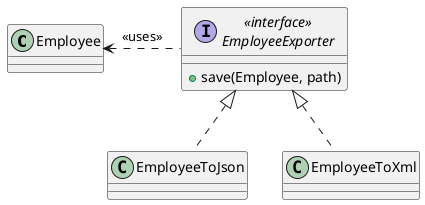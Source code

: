 @startuml
class Employee

interface "<<interface>>\nEmployeeExporter" as ee {
    + save(Employee, path)
}
class EmployeeToJson
class EmployeeToXml

Employee <. ee : <<uses>>

ee <|.. EmployeeToJson
ee <|.. EmployeeToXml

@enduml